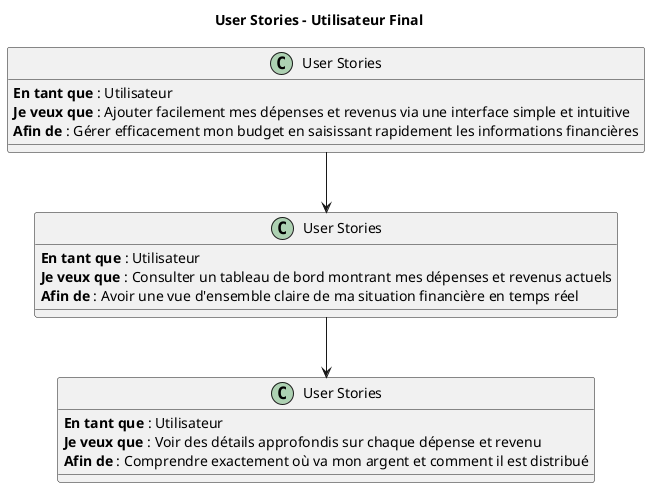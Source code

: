 @startuml
title User Stories - Utilisateur Final

class "User Stories" as US {
  {field} **En tant que** : Utilisateur
  {field} **Je veux que** : Ajouter facilement mes dépenses et revenus via une interface simple et intuitive
  {field} **Afin de** : Gérer efficacement mon budget en saisissant rapidement les informations financières
}

class "User Stories" as US2 {
  {field} **En tant que** : Utilisateur
  {field} **Je veux que** : Consulter un tableau de bord montrant mes dépenses et revenus actuels
  {field} **Afin de** : Avoir une vue d'ensemble claire de ma situation financière en temps réel
}

class "User Stories" as US3 {
  {field} **En tant que** : Utilisateur
  {field} **Je veux que** : Voir des détails approfondis sur chaque dépense et revenu
  {field} **Afin de** : Comprendre exactement où va mon argent et comment il est distribué
}

US -down-> US2
US2 -down-> US3

@enduml
